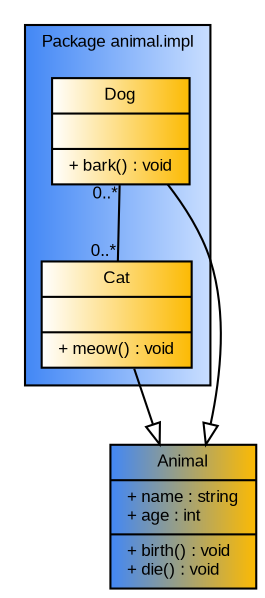 digraph G {
    fontname = "Arial"
    fontsize = 8
    node [
        fontname = "Arial"
        fontsize = 8
        shape = "record"
    ]
    edge [
        fontname = "Arial"
        fontsize = 8
    ]
    Animal [
        style=filled
        fillcolor="#4287f5:#fcba03"
        label = "{Animal|+ name : string\l+ age : int\l|+ birth() : void\l+ die() : void\l}"
    ]
    subgraph clusterAnimalImpl {
        label = "Package animal.impl"
        style=filled
        fillcolor="#4287f5:#c9deff"
        Dog [
            style=filled
            fillcolor="white:#fcba03"
            label = "{Dog||+ bark() : void\l}"
        ]
        Cat [
            style=filled
            fillcolor="white:#fcba03"
            label = "{Cat||+ meow() : void\l}"
        ]
    }
    edge [
        arrowhead = "empty"
    ]
    Dog -> Animal
    Cat -> Animal
    edge [
        arrowhead = "none"
        headlabel = "0..*"
        taillabel = "0..*"
    ]
    Dog -> Cat
}